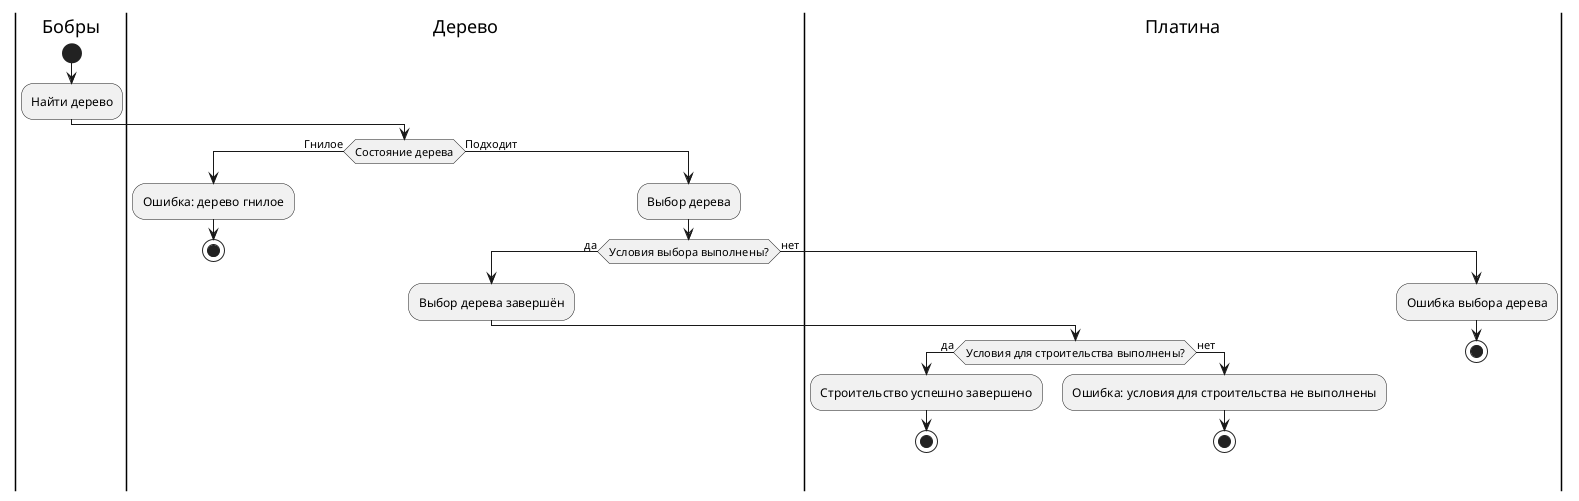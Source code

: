 @startuml
|Бобры|
start
:Найти дерево;

|Дерево|
if (Состояние дерева) then (Гнилое)
    :Ошибка: дерево гнилое;
    stop
else (Подходит)
    :Выбор дерева;

    if (Условия выбора выполнены?) then (да)
        :Выбор дерева завершён;

        |Платина|
        if (Условия для строительства выполнены?) then (да)
            :Строительство успешно завершено;
            stop
        else (нет)
            :Ошибка: условия для строительства не выполнены;
            stop
        endif
    else (нет)
        :Ошибка выбора дерева;
        stop
    endif
endif
@enduml

